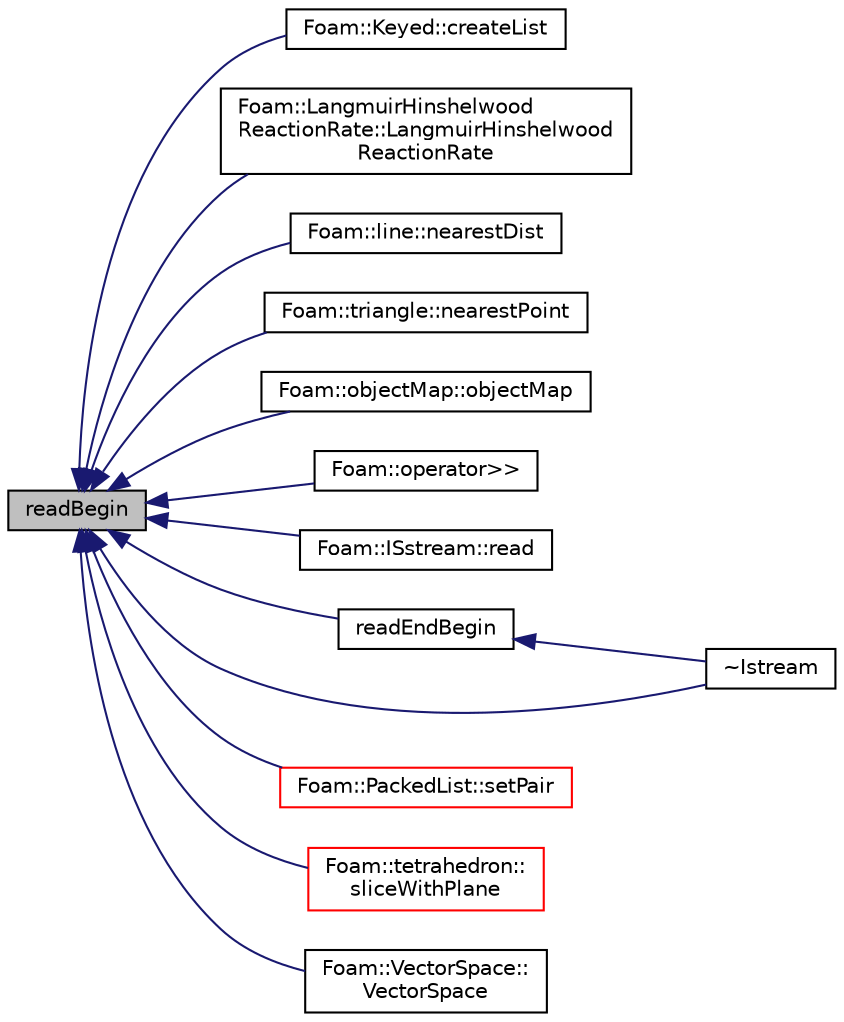 digraph "readBegin"
{
  bgcolor="transparent";
  edge [fontname="Helvetica",fontsize="10",labelfontname="Helvetica",labelfontsize="10"];
  node [fontname="Helvetica",fontsize="10",shape=record];
  rankdir="LR";
  Node1 [label="readBegin",height=0.2,width=0.4,color="black", fillcolor="grey75", style="filled", fontcolor="black"];
  Node1 -> Node2 [dir="back",color="midnightblue",fontsize="10",style="solid",fontname="Helvetica"];
  Node2 [label="Foam::Keyed::createList",height=0.2,width=0.4,color="black",URL="$a01249.html#a5c3ed392d7609652ec2b55a2973fba2c",tooltip="Add labels to a list of values. "];
  Node1 -> Node3 [dir="back",color="midnightblue",fontsize="10",style="solid",fontname="Helvetica"];
  Node3 [label="Foam::LangmuirHinshelwood\lReactionRate::LangmuirHinshelwood\lReactionRate",height=0.2,width=0.4,color="black",URL="$a01293.html#afc23ff2ebf6c1e5918b9ce9b66e66d8e",tooltip="Construct from Istream. "];
  Node1 -> Node4 [dir="back",color="midnightblue",fontsize="10",style="solid",fontname="Helvetica"];
  Node4 [label="Foam::line::nearestDist",height=0.2,width=0.4,color="black",URL="$a01354.html#af27db862757603661ed962cee74dfbdf",tooltip="Return nearest distance from line to line. Returns distance. "];
  Node1 -> Node5 [dir="back",color="midnightblue",fontsize="10",style="solid",fontname="Helvetica"];
  Node5 [label="Foam::triangle::nearestPoint",height=0.2,width=0.4,color="black",URL="$a02766.html#a422f024721942d5e5195c68116fb29ea",tooltip="Return nearest point to line on triangle. Returns hit if. "];
  Node1 -> Node6 [dir="back",color="midnightblue",fontsize="10",style="solid",fontname="Helvetica"];
  Node6 [label="Foam::objectMap::objectMap",height=0.2,width=0.4,color="black",URL="$a01728.html#a8ae1f28e022916a25324b8c56a4ec40a",tooltip="Construct from Istream. "];
  Node1 -> Node7 [dir="back",color="midnightblue",fontsize="10",style="solid",fontname="Helvetica"];
  Node7 [label="Foam::operator\>\>",height=0.2,width=0.4,color="black",URL="$a10887.html#a07309e1430797865f502ed5f5e881958"];
  Node1 -> Node8 [dir="back",color="midnightblue",fontsize="10",style="solid",fontname="Helvetica"];
  Node8 [label="Foam::ISstream::read",height=0.2,width=0.4,color="black",URL="$a01214.html#aee06054e4c9977132a4a86c1a7118e27",tooltip="Read binary block. "];
  Node1 -> Node9 [dir="back",color="midnightblue",fontsize="10",style="solid",fontname="Helvetica"];
  Node9 [label="readEndBegin",height=0.2,width=0.4,color="black",URL="$a01215.html#af7d858fff9fb3e25a87bacb2cc626535"];
  Node9 -> Node10 [dir="back",color="midnightblue",fontsize="10",style="solid",fontname="Helvetica"];
  Node10 [label="~Istream",height=0.2,width=0.4,color="black",URL="$a01215.html#a226136d8d835f90dbae0127398f6dbc1",tooltip="Destructor. "];
  Node1 -> Node11 [dir="back",color="midnightblue",fontsize="10",style="solid",fontname="Helvetica"];
  Node11 [label="Foam::PackedList::setPair",height=0.2,width=0.4,color="red",URL="$a01795.html#a5dbccafa30099ab95314b742afb23223",tooltip="Read an index/value pair and set accordingly. "];
  Node1 -> Node12 [dir="back",color="midnightblue",fontsize="10",style="solid",fontname="Helvetica"];
  Node12 [label="Foam::tetrahedron::\lsliceWithPlane",height=0.2,width=0.4,color="red",URL="$a02660.html#a2c93c5d25d3dfccdc451ed79acf0db1e",tooltip="Decompose tet into tets above and below plane. "];
  Node1 -> Node13 [dir="back",color="midnightblue",fontsize="10",style="solid",fontname="Helvetica"];
  Node13 [label="Foam::VectorSpace::\lVectorSpace",height=0.2,width=0.4,color="black",URL="$a02900.html#ae1168e777621620f3b6be63978e5f269",tooltip="Construct from Istream. "];
  Node1 -> Node10 [dir="back",color="midnightblue",fontsize="10",style="solid",fontname="Helvetica"];
}
